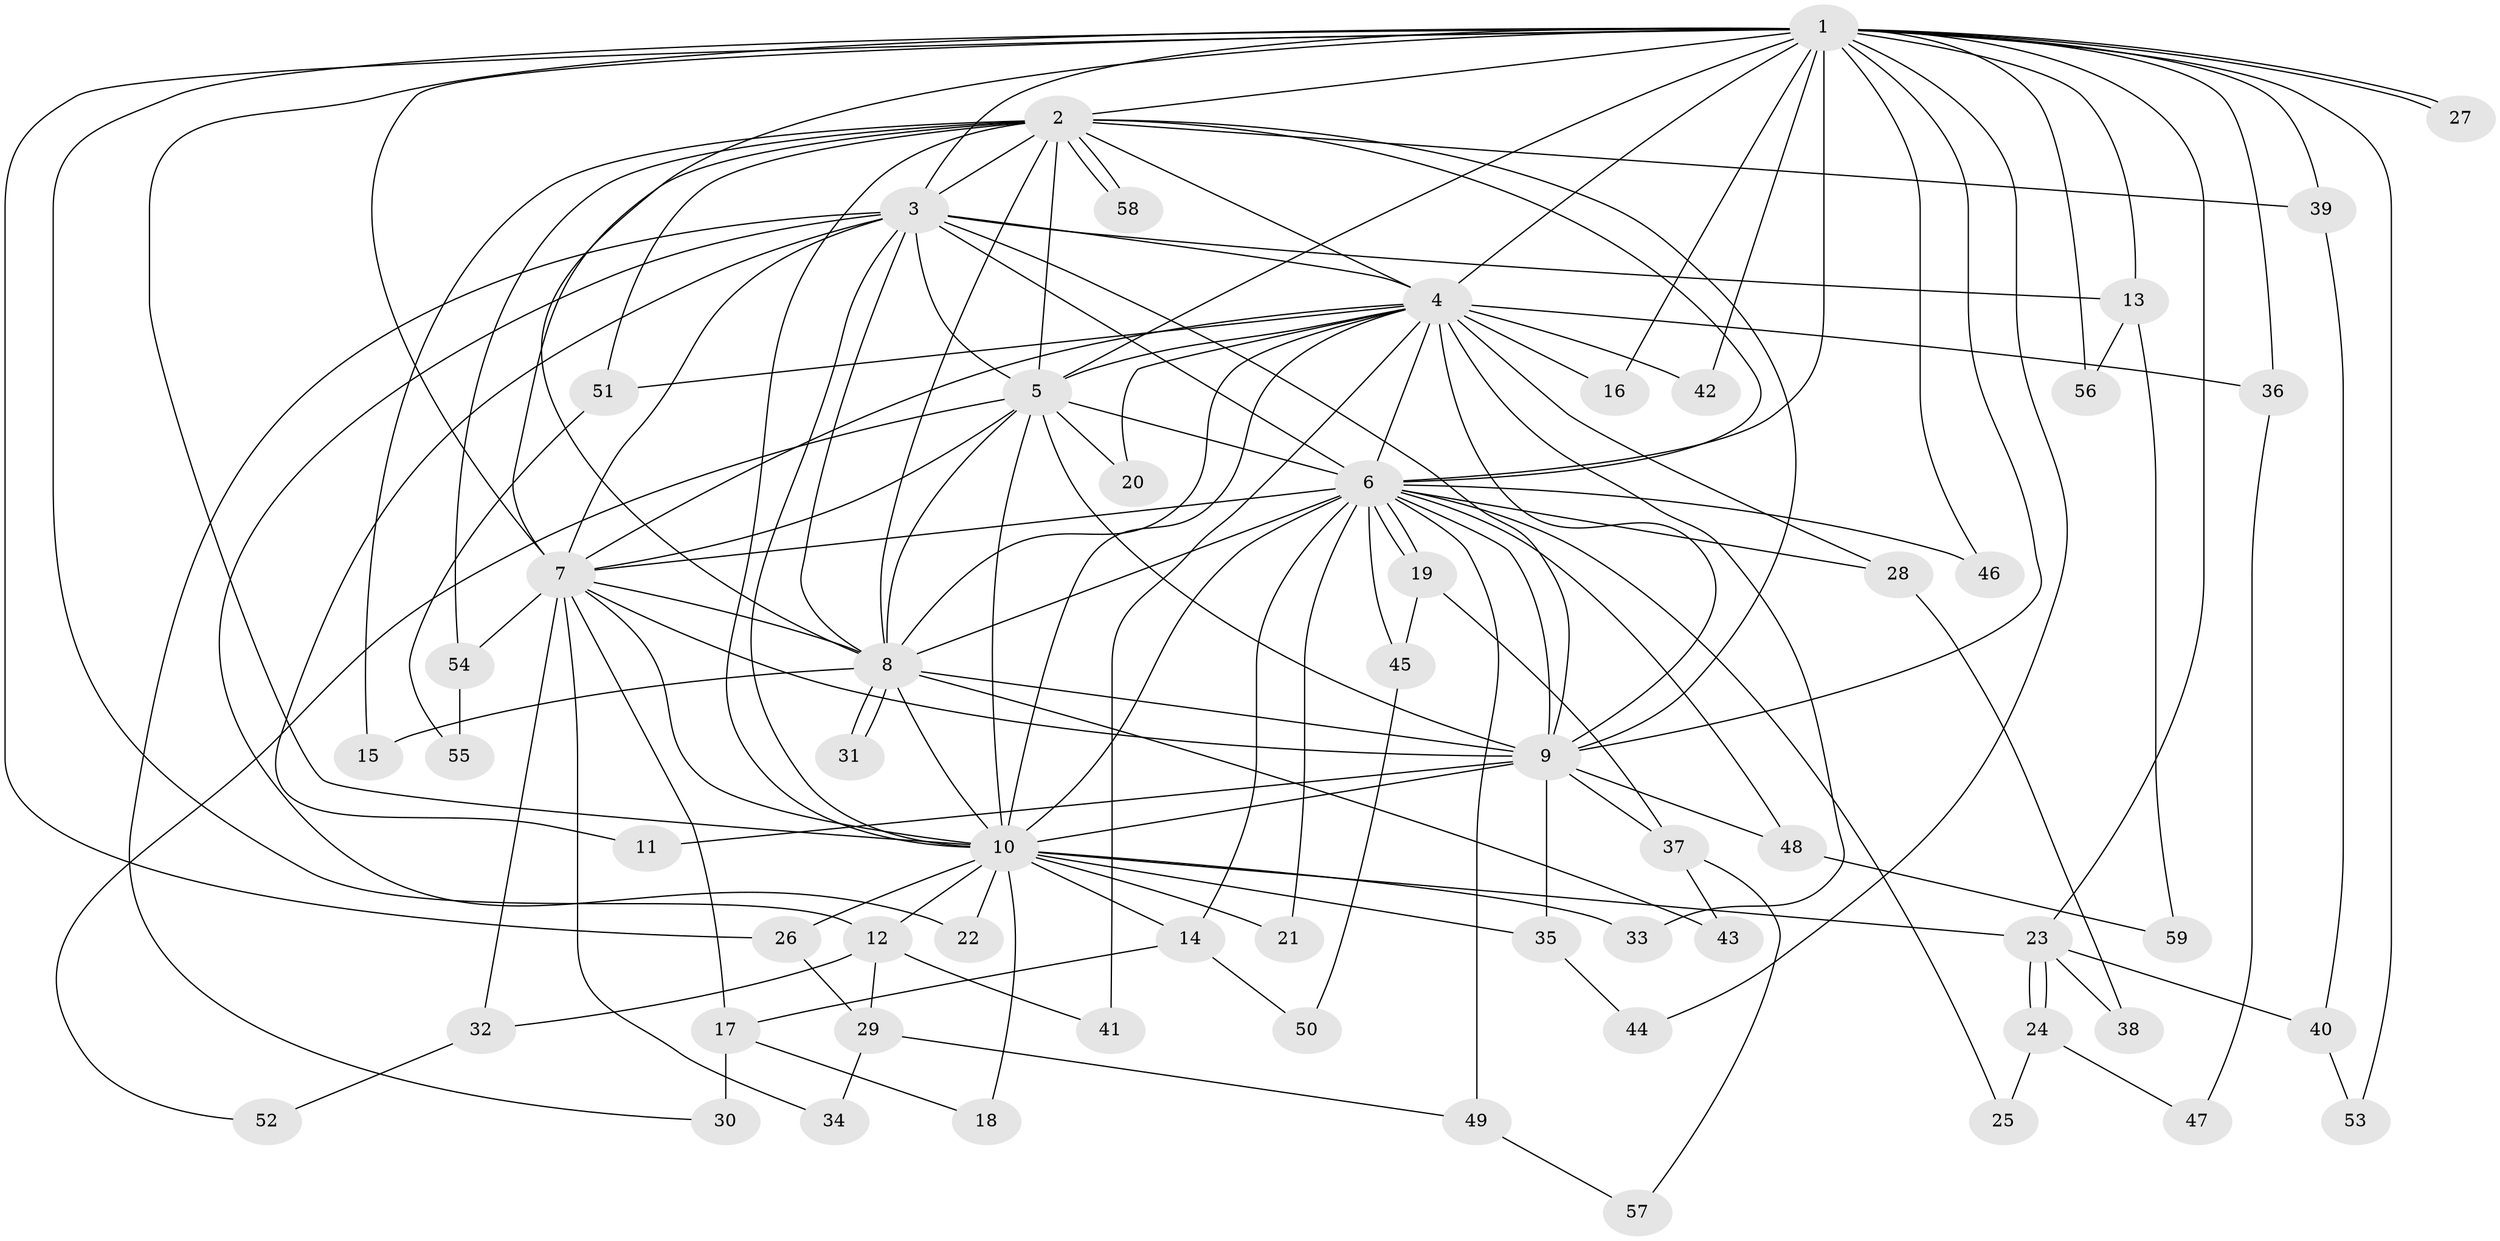 // coarse degree distribution, {14: 0.041666666666666664, 11: 0.08333333333333333, 10: 0.16666666666666666, 6: 0.08333333333333333, 4: 0.20833333333333334, 3: 0.16666666666666666, 5: 0.041666666666666664, 1: 0.125, 2: 0.08333333333333333}
// Generated by graph-tools (version 1.1) at 2025/49/03/04/25 22:49:54]
// undirected, 59 vertices, 143 edges
graph export_dot {
  node [color=gray90,style=filled];
  1;
  2;
  3;
  4;
  5;
  6;
  7;
  8;
  9;
  10;
  11;
  12;
  13;
  14;
  15;
  16;
  17;
  18;
  19;
  20;
  21;
  22;
  23;
  24;
  25;
  26;
  27;
  28;
  29;
  30;
  31;
  32;
  33;
  34;
  35;
  36;
  37;
  38;
  39;
  40;
  41;
  42;
  43;
  44;
  45;
  46;
  47;
  48;
  49;
  50;
  51;
  52;
  53;
  54;
  55;
  56;
  57;
  58;
  59;
  1 -- 2;
  1 -- 3;
  1 -- 4;
  1 -- 5;
  1 -- 6;
  1 -- 7;
  1 -- 8;
  1 -- 9;
  1 -- 10;
  1 -- 12;
  1 -- 13;
  1 -- 16;
  1 -- 23;
  1 -- 26;
  1 -- 27;
  1 -- 27;
  1 -- 36;
  1 -- 39;
  1 -- 42;
  1 -- 44;
  1 -- 46;
  1 -- 53;
  1 -- 56;
  2 -- 3;
  2 -- 4;
  2 -- 5;
  2 -- 6;
  2 -- 7;
  2 -- 8;
  2 -- 9;
  2 -- 10;
  2 -- 15;
  2 -- 39;
  2 -- 51;
  2 -- 54;
  2 -- 58;
  2 -- 58;
  3 -- 4;
  3 -- 5;
  3 -- 6;
  3 -- 7;
  3 -- 8;
  3 -- 9;
  3 -- 10;
  3 -- 11;
  3 -- 13;
  3 -- 22;
  3 -- 30;
  4 -- 5;
  4 -- 6;
  4 -- 7;
  4 -- 8;
  4 -- 9;
  4 -- 10;
  4 -- 16;
  4 -- 20;
  4 -- 28;
  4 -- 33;
  4 -- 36;
  4 -- 41;
  4 -- 42;
  4 -- 51;
  5 -- 6;
  5 -- 7;
  5 -- 8;
  5 -- 9;
  5 -- 10;
  5 -- 20;
  5 -- 52;
  6 -- 7;
  6 -- 8;
  6 -- 9;
  6 -- 10;
  6 -- 14;
  6 -- 19;
  6 -- 19;
  6 -- 21;
  6 -- 25;
  6 -- 28;
  6 -- 45;
  6 -- 46;
  6 -- 48;
  6 -- 49;
  7 -- 8;
  7 -- 9;
  7 -- 10;
  7 -- 17;
  7 -- 32;
  7 -- 34;
  7 -- 54;
  8 -- 9;
  8 -- 10;
  8 -- 15;
  8 -- 31;
  8 -- 31;
  8 -- 43;
  9 -- 10;
  9 -- 11;
  9 -- 35;
  9 -- 37;
  9 -- 48;
  10 -- 12;
  10 -- 14;
  10 -- 18;
  10 -- 21;
  10 -- 22;
  10 -- 23;
  10 -- 26;
  10 -- 33;
  10 -- 35;
  12 -- 29;
  12 -- 32;
  12 -- 41;
  13 -- 56;
  13 -- 59;
  14 -- 17;
  14 -- 50;
  17 -- 18;
  17 -- 30;
  19 -- 37;
  19 -- 45;
  23 -- 24;
  23 -- 24;
  23 -- 38;
  23 -- 40;
  24 -- 25;
  24 -- 47;
  26 -- 29;
  28 -- 38;
  29 -- 34;
  29 -- 49;
  32 -- 52;
  35 -- 44;
  36 -- 47;
  37 -- 43;
  37 -- 57;
  39 -- 40;
  40 -- 53;
  45 -- 50;
  48 -- 59;
  49 -- 57;
  51 -- 55;
  54 -- 55;
}
